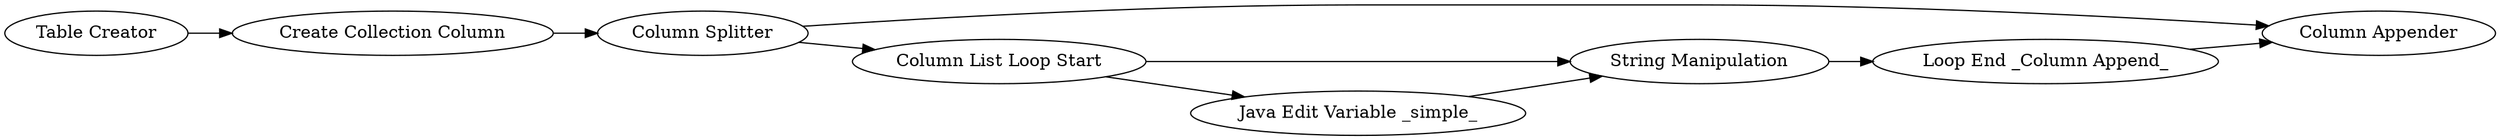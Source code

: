 digraph {
	"-1245320056758665800_502" [label="Column Appender"]
	"-1245320056758665800_500" [label="Column Splitter"]
	"-1245320056758665800_501" [label="Create Collection Column"]
	"-1245320056758665800_499" [label="Table Creator"]
	"-1245320056758665800_494" [label="String Manipulation"]
	"-1245320056758665800_497" [label="Java Edit Variable _simple_"]
	"-1245320056758665800_493" [label="Column List Loop Start"]
	"-1245320056758665800_498" [label="Loop End _Column Append_"]
	"-1245320056758665800_498" -> "-1245320056758665800_502"
	"-1245320056758665800_501" -> "-1245320056758665800_500"
	"-1245320056758665800_497" -> "-1245320056758665800_494"
	"-1245320056758665800_493" -> "-1245320056758665800_494"
	"-1245320056758665800_500" -> "-1245320056758665800_502"
	"-1245320056758665800_499" -> "-1245320056758665800_501"
	"-1245320056758665800_494" -> "-1245320056758665800_498"
	"-1245320056758665800_500" -> "-1245320056758665800_493"
	"-1245320056758665800_493" -> "-1245320056758665800_497"
	rankdir=LR
}
